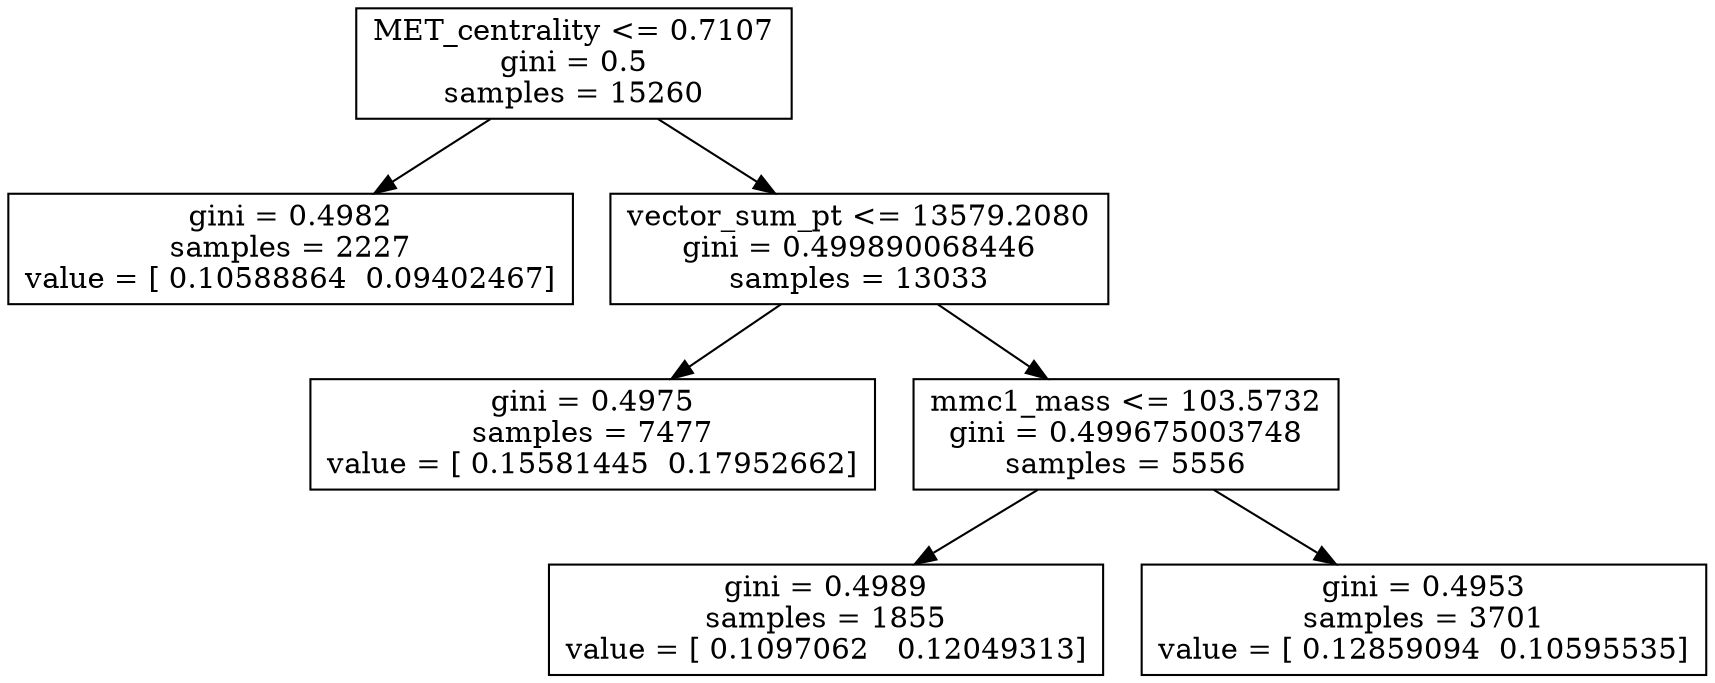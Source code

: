 digraph Tree {
0 [label="MET_centrality <= 0.7107\ngini = 0.5\nsamples = 15260", shape="box"] ;
1 [label="gini = 0.4982\nsamples = 2227\nvalue = [ 0.10588864  0.09402467]", shape="box"] ;
0 -> 1 ;
2 [label="vector_sum_pt <= 13579.2080\ngini = 0.499890068446\nsamples = 13033", shape="box"] ;
0 -> 2 ;
3 [label="gini = 0.4975\nsamples = 7477\nvalue = [ 0.15581445  0.17952662]", shape="box"] ;
2 -> 3 ;
4 [label="mmc1_mass <= 103.5732\ngini = 0.499675003748\nsamples = 5556", shape="box"] ;
2 -> 4 ;
5 [label="gini = 0.4989\nsamples = 1855\nvalue = [ 0.1097062   0.12049313]", shape="box"] ;
4 -> 5 ;
6 [label="gini = 0.4953\nsamples = 3701\nvalue = [ 0.12859094  0.10595535]", shape="box"] ;
4 -> 6 ;
}